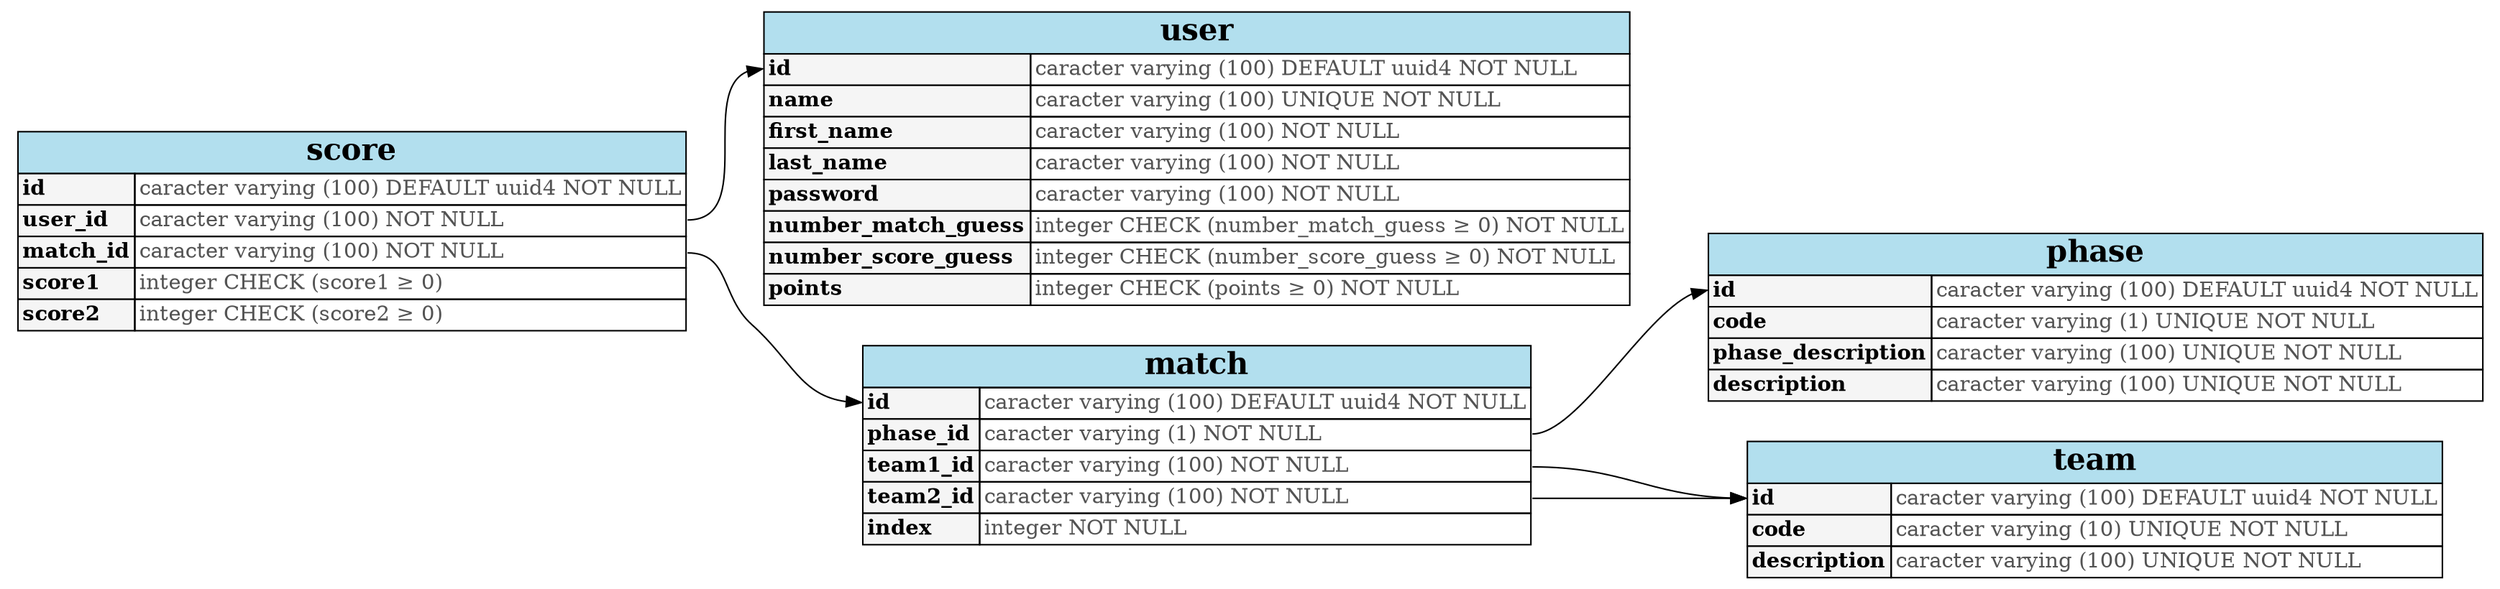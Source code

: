 digraph G {
    graph[rankdir="LR"];

    user[
    shape=none
    label=<
      <table border="0" cellspacing="0" cellborder="1">
        <tr><td bgcolor="lightblue2" colspan="2"><font face="Times-bold" point-size="20">user</font></td></tr>
        <tr><td bgcolor="grey96" align="left" port="id_left"><font face="Times-bold">id</font></td><td align="left"><font color="#535353">caracter varying (100) DEFAULT uuid4 NOT NULL</font></td></tr>
        <tr><td bgcolor="grey96" align="left"><font face="Times-bold">name</font></td><td align="left"><font color="#535353">caracter varying (100) UNIQUE NOT NULL</font></td></tr>
        <tr><td bgcolor="grey96" align="left"><font face="Times-bold">first_name</font></td><td align="left"><font color="#535353">caracter varying (100) NOT NULL</font></td></tr>
        <tr><td bgcolor="grey96" align="left"><font face="Times-bold">last_name</font></td><td align="left"><font color="#535353">caracter varying (100) NOT NULL</font></td></tr>
        <tr><td bgcolor="grey96" align="left"><font face="Times-bold">password</font></td><td align="left"><font color="#535353">caracter varying (100) NOT NULL</font></td></tr>
        <tr><td bgcolor="grey96" align="left"><font face="Times-bold">number_match_guess</font></td><td align="left"><font color="#535353">integer CHECK (number_match_guess &ge; 0) NOT NULL</font></td></tr>
        <tr><td bgcolor="grey96" align="left"><font face="Times-bold">number_score_guess</font></td><td align="left"><font color="#535353">integer CHECK (number_score_guess &ge; 0) NOT NULL</font></td></tr>
        <tr><td bgcolor="grey96" align="left"><font face="Times-bold">points</font></td><td align="left"><font color="#535353">integer CHECK (points &ge; 0) NOT NULL</font></td></tr>
      </table>
    >];

    match[
    shape=none
    label=<
      <table border="0" cellspacing="0" cellborder="1">
        <tr><td bgcolor="lightblue2" colspan="2"><font face="Times-bold" point-size="20">match</font></td></tr>
        <tr><td bgcolor="grey96" align="left" port="id"><font face="Times-bold">id</font></td><td align="left" port="id_right"><font color="#535353">caracter varying (100) DEFAULT uuid4 NOT NULL</font></td></tr>
        <tr><td bgcolor="grey96" align="left" port="phase_id"><font face="Times-bold">phase_id</font></td><td align="left" port="phase_id_right"><font color="#535353">caracter varying (1) NOT NULL</font></td></tr>
        <tr><td bgcolor="grey96" align="left" port="team1_id"><font face="Times-bold">team1_id</font></td><td align="left" port="team1_id_right"><font color="#535353">caracter varying (100) NOT NULL</font></td></tr>
        <tr><td bgcolor="grey96" align="left" port="team2_id"><font face="Times-bold">team2_id</font></td><td align="left" port="team2_id_right"><font color="#535353">caracter varying (100) NOT NULL</font></td></tr>
        <tr><td bgcolor="grey96" align="left" port="index"><font face="Times-bold">index</font></td><td align="left" port="match_index_right"><font color="#535353">integer NOT NULL</font></td></tr>
      </table>
    >];

    score[
    shape=none
    label=<
      <table border="0" cellspacing="0" cellborder="1">
        <tr><td bgcolor="lightblue2" colspan="2"><font face="Times-bold" point-size="20">score</font></td></tr>
        <tr><td bgcolor="grey96" align="left" port="id"><font face="Times-bold">id</font></td><td align="left" port="id_right"><font color="#535353">caracter varying (100) DEFAULT uuid4 NOT NULL</font></td></tr>
        <tr><td bgcolor="grey96" align="left" port="user_id"><font face="Times-bold">user_id</font></td><td align="left" port="user_id_right"><font color="#535353">caracter varying (100) NOT NULL</font></td></tr>
        <tr><td bgcolor="grey96" align="left" port="match_id"><font face="Times-bold">match_id</font></td><td align="left" port="match_id_right"><font color="#535353">caracter varying (100) NOT NULL</font></td></tr>
        <tr><td bgcolor="grey96" align="left" port="score1"><font face="Times-bold">score1</font></td><td align="left" port="score1_right"><font color="#535353">integer CHECK (score1 &ge; 0)</font></td></tr>
        <tr><td bgcolor="grey96" align="left" port="score2"><font face="Times-bold">score2</font></td><td align="left" port="score2_right"><font color="#535353">integer CHECK (score2 &ge; 0)</font></td></tr>
      </table>
    >];

    team[
      shape=none
      label=<
        <table border="0" cellspacing="0" cellborder="1">
          <tr><td bgcolor="lightblue2" colspan="2"><font face="Times-bold" point-size="20">team</font></td></tr>
          <tr><td bgcolor="grey96" align="left" port="id"><font face="Times-bold">id</font></td><td align="left" port="id_right"><font color="#535353">caracter varying (100) DEFAULT uuid4 NOT NULL</font></td></tr>
          <tr><td bgcolor="grey96" align="left" port="code_id"><font face="Times-bold">code</font></td><td align="left" port="user_id_right"><font color="#535353">caracter varying (10) UNIQUE NOT NULL</font></td></tr>
          <tr><td bgcolor="grey96" align="left" port="description_id"><font face="Times-bold">description</font></td><td align="left" port="user_id_right"><font color="#535353">caracter varying (100) UNIQUE NOT NULL</font></td></tr>
        </table>
      >
    ];

    phase[
      shape=none
      label=<
        <table border="0" cellspacing="0" cellborder="1">
          <tr><td bgcolor="lightblue2" colspan="2"><font face="Times-bold" point-size="20">phase</font></td></tr>
          <tr><td bgcolor="grey96" align="left" port="id"><font face="Times-bold">id</font></td><td align="left" port="id_right"><font color="#535353">caracter varying (100) DEFAULT uuid4 NOT NULL</font></td></tr>
          <tr><td bgcolor="grey96" align="left" port="group_id"><font face="Times-bold">code</font></td><td align="left" port="group_id_right"><font color="#535353">caracter varying (1) UNIQUE NOT NULL</font></td></tr>
          <tr><td bgcolor="grey96" align="left" port="group_id"><font face="Times-bold">phase_description</font></td><td align="left" port="group_id_right"><font color="#535353">caracter varying (100) UNIQUE NOT NULL</font></td></tr>
          <tr><td bgcolor="grey96" align="left" port="group_id"><font face="Times-bold">description</font></td><td align="left" port="group_id_right"><font color="#535353">caracter varying (100) UNIQUE NOT NULL</font></td></tr>
        </table>
      >
    ];

    "score":user_id_right -> "user":id_left
    "score":match_id_right -> "match":id
    "match":team1_id_right -> "team":id
    "match":team2_id_right -> "team":id

    "match":phase_id_right -> "phase":id
}
